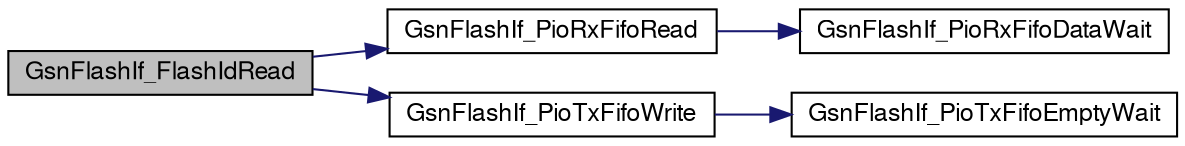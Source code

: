 digraph G
{
  edge [fontname="FreeSans",fontsize="12",labelfontname="FreeSans",labelfontsize="12"];
  node [fontname="FreeSans",fontsize="12",shape=record];
  rankdir=LR;
  Node1 [label="GsnFlashIf_FlashIdRead",height=0.2,width=0.4,color="black", fillcolor="grey75", style="filled" fontcolor="black"];
  Node1 -> Node2 [color="midnightblue",fontsize="12",style="solid"];
  Node2 [label="GsnFlashIf_PioRxFifoRead",height=0.2,width=0.4,color="black", fillcolor="white", style="filled",URL="$a00669.html#ga3c41c43e8ea5c81f7c5307820685fdaf",tooltip="Read FlashIf Pio Rx fifo Data."];
  Node2 -> Node3 [color="midnightblue",fontsize="12",style="solid"];
  Node3 [label="GsnFlashIf_PioRxFifoDataWait",height=0.2,width=0.4,color="black", fillcolor="white", style="filled",URL="$a00669.html#ga035c5d3ec64ab8e86cacf6cd39762303",tooltip="Wait for FlashIf Pio Rx fifo Data."];
  Node1 -> Node4 [color="midnightblue",fontsize="12",style="solid"];
  Node4 [label="GsnFlashIf_PioTxFifoWrite",height=0.2,width=0.4,color="black", fillcolor="white", style="filled",URL="$a00669.html#ga31cfba744b7133b256ba57713dc14e0f",tooltip="FlashIf Pio Tx fifo write."];
  Node4 -> Node5 [color="midnightblue",fontsize="12",style="solid"];
  Node5 [label="GsnFlashIf_PioTxFifoEmptyWait",height=0.2,width=0.4,color="black", fillcolor="white", style="filled",URL="$a00669.html#ga0e52d153a54a5e099ea53b4ab2ba02bc",tooltip="Wait for FlashIf Pio Tx fifo empty."];
}

